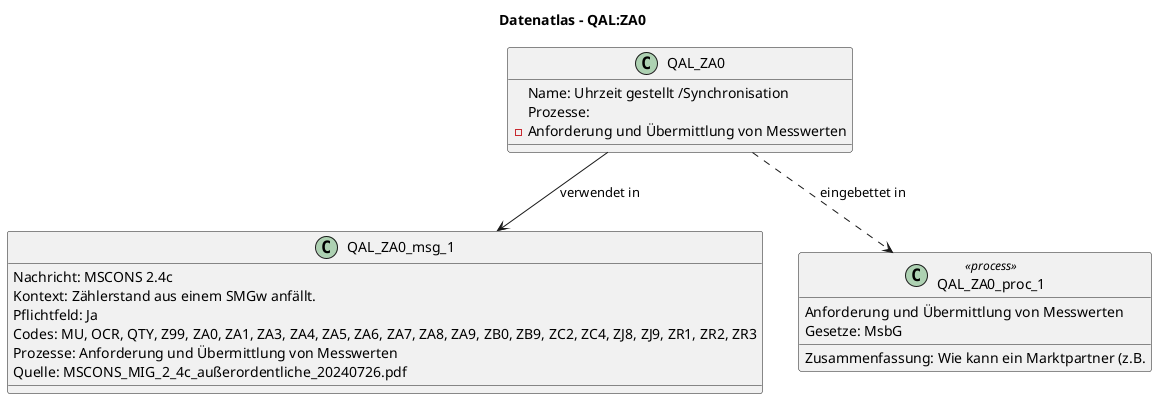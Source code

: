 @startuml
title Datenatlas – QAL:ZA0
class QAL_ZA0 {
  Name: Uhrzeit gestellt /Synchronisation
  Prozesse:
    - Anforderung und Übermittlung von Messwerten
}
class QAL_ZA0_msg_1 {
  Nachricht: MSCONS 2.4c
  Kontext: Zählerstand aus einem SMGw anfällt.
  Pflichtfeld: Ja
  Codes: MU, OCR, QTY, Z99, ZA0, ZA1, ZA3, ZA4, ZA5, ZA6, ZA7, ZA8, ZA9, ZB0, ZB9, ZC2, ZC4, ZJ8, ZJ9, ZR1, ZR2, ZR3
  Prozesse: Anforderung und Übermittlung von Messwerten
  Quelle: MSCONS_MIG_2_4c_außerordentliche_20240726.pdf
}
QAL_ZA0 --> QAL_ZA0_msg_1 : verwendet in
class QAL_ZA0_proc_1 <<process>> {
  Anforderung und Übermittlung von Messwerten
  Gesetze: MsbG
  Zusammenfassung: Wie kann ein Marktpartner (z.B.
}
QAL_ZA0 ..> QAL_ZA0_proc_1 : eingebettet in
@enduml